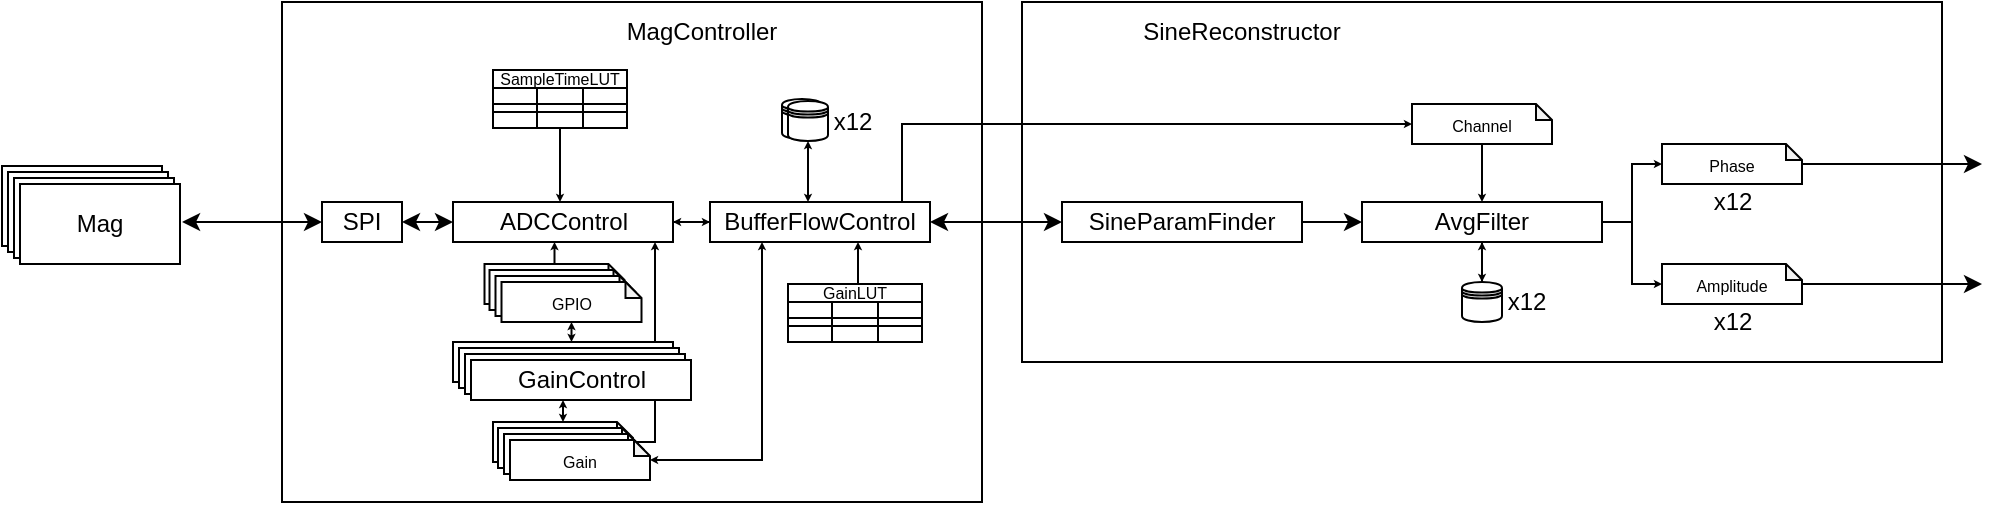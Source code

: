 <mxfile version="16.5.2" type="github">
  <diagram id="_r8XOjYKCb9jm8NdZ3VQ" name="Page-1">
    <mxGraphModel dx="1385" dy="683" grid="1" gridSize="10" guides="1" tooltips="1" connect="1" arrows="1" fold="1" page="1" pageScale="1" pageWidth="850" pageHeight="1100" math="0" shadow="0">
      <root>
        <mxCell id="0" />
        <mxCell id="1" parent="0" />
        <mxCell id="w4eV3lWf4iAlqLoHoULJ-101" value="" style="rounded=0;whiteSpace=wrap;html=1;fontSize=12;" parent="1" vertex="1">
          <mxGeometry x="700" y="130" width="460" height="180" as="geometry" />
        </mxCell>
        <mxCell id="w4eV3lWf4iAlqLoHoULJ-2" value="&lt;div&gt;Mag&lt;/div&gt;" style="rounded=0;whiteSpace=wrap;html=1;" parent="1" vertex="1">
          <mxGeometry x="190" y="212" width="80" height="40" as="geometry" />
        </mxCell>
        <mxCell id="w4eV3lWf4iAlqLoHoULJ-3" value="&lt;div&gt;Mag&lt;/div&gt;" style="rounded=0;whiteSpace=wrap;html=1;" parent="1" vertex="1">
          <mxGeometry x="193" y="215" width="80" height="40" as="geometry" />
        </mxCell>
        <mxCell id="w4eV3lWf4iAlqLoHoULJ-4" value="&lt;div&gt;Mag&lt;/div&gt;" style="rounded=0;whiteSpace=wrap;html=1;" parent="1" vertex="1">
          <mxGeometry x="196" y="218" width="80" height="40" as="geometry" />
        </mxCell>
        <mxCell id="w4eV3lWf4iAlqLoHoULJ-5" value="&lt;div&gt;Mag&lt;/div&gt;" style="rounded=0;whiteSpace=wrap;html=1;" parent="1" vertex="1">
          <mxGeometry x="199" y="221" width="80" height="40" as="geometry" />
        </mxCell>
        <mxCell id="w4eV3lWf4iAlqLoHoULJ-10" value="" style="rounded=0;whiteSpace=wrap;html=1;" parent="1" vertex="1">
          <mxGeometry x="330" y="130" width="350" height="250" as="geometry" />
        </mxCell>
        <mxCell id="w4eV3lWf4iAlqLoHoULJ-11" value="MagController" style="text;html=1;strokeColor=none;fillColor=none;align=center;verticalAlign=middle;whiteSpace=wrap;rounded=0;" parent="1" vertex="1">
          <mxGeometry x="500" y="130" width="80" height="30" as="geometry" />
        </mxCell>
        <mxCell id="w4eV3lWf4iAlqLoHoULJ-24" style="edgeStyle=orthogonalEdgeStyle;rounded=0;orthogonalLoop=1;jettySize=auto;html=1;fontSize=8;startArrow=classic;startFill=1;entryX=0.5;entryY=1;entryDx=0;entryDy=0;entryPerimeter=0;endSize=1;startSize=1;" parent="1" source="w4eV3lWf4iAlqLoHoULJ-12" target="w4eV3lWf4iAlqLoHoULJ-22" edge="1">
          <mxGeometry relative="1" as="geometry">
            <Array as="points">
              <mxPoint x="475" y="300" />
              <mxPoint x="475" y="300" />
            </Array>
          </mxGeometry>
        </mxCell>
        <mxCell id="w4eV3lWf4iAlqLoHoULJ-17" style="edgeStyle=orthogonalEdgeStyle;rounded=0;orthogonalLoop=1;jettySize=auto;html=1;startArrow=classic;startFill=1;" parent="1" source="w4eV3lWf4iAlqLoHoULJ-13" target="w4eV3lWf4iAlqLoHoULJ-1" edge="1">
          <mxGeometry relative="1" as="geometry" />
        </mxCell>
        <mxCell id="w4eV3lWf4iAlqLoHoULJ-54" style="edgeStyle=orthogonalEdgeStyle;rounded=0;orthogonalLoop=1;jettySize=auto;html=1;fontSize=8;startArrow=classic;startFill=1;startSize=1;endSize=1;" parent="1" source="w4eV3lWf4iAlqLoHoULJ-13" target="w4eV3lWf4iAlqLoHoULJ-52" edge="1">
          <mxGeometry relative="1" as="geometry" />
        </mxCell>
        <mxCell id="w4eV3lWf4iAlqLoHoULJ-98" style="edgeStyle=orthogonalEdgeStyle;rounded=0;orthogonalLoop=1;jettySize=auto;html=1;fontSize=8;startArrow=classic;startFill=1;endArrow=none;endFill=0;startSize=1;endSize=1;" parent="1" source="w4eV3lWf4iAlqLoHoULJ-13" target="w4eV3lWf4iAlqLoHoULJ-84" edge="1">
          <mxGeometry relative="1" as="geometry">
            <Array as="points">
              <mxPoint x="469" y="220" />
              <mxPoint x="469" y="220" />
            </Array>
          </mxGeometry>
        </mxCell>
        <mxCell id="w4eV3lWf4iAlqLoHoULJ-13" value="ADCControl" style="rounded=0;whiteSpace=wrap;html=1;" parent="1" vertex="1">
          <mxGeometry x="415.5" y="230" width="110" height="20" as="geometry" />
        </mxCell>
        <mxCell id="w4eV3lWf4iAlqLoHoULJ-25" style="edgeStyle=orthogonalEdgeStyle;rounded=0;orthogonalLoop=1;jettySize=auto;html=1;fontSize=8;startArrow=none;startFill=0;endSize=1;" parent="1" source="w4eV3lWf4iAlqLoHoULJ-19" target="w4eV3lWf4iAlqLoHoULJ-13" edge="1">
          <mxGeometry relative="1" as="geometry">
            <Array as="points">
              <mxPoint x="471" y="250" />
              <mxPoint x="471" y="250" />
            </Array>
          </mxGeometry>
        </mxCell>
        <mxCell id="w4eV3lWf4iAlqLoHoULJ-19" value="&lt;font style=&quot;font-size: 8px&quot;&gt;Mag_GPIO&lt;/font&gt;" style="shape=note;whiteSpace=wrap;html=1;backgroundOutline=1;darkOpacity=0.05;size=8;" parent="1" vertex="1">
          <mxGeometry x="431.25" y="261" width="70" height="20" as="geometry" />
        </mxCell>
        <mxCell id="w4eV3lWf4iAlqLoHoULJ-20" value="&lt;font style=&quot;font-size: 8px&quot;&gt;Mag_GPIO&lt;/font&gt;" style="shape=note;whiteSpace=wrap;html=1;backgroundOutline=1;darkOpacity=0.05;size=8;" parent="1" vertex="1">
          <mxGeometry x="433.75" y="264" width="70" height="20" as="geometry" />
        </mxCell>
        <mxCell id="w4eV3lWf4iAlqLoHoULJ-21" value="&lt;font style=&quot;font-size: 8px&quot;&gt;Mag_GPIO&lt;/font&gt;" style="shape=note;whiteSpace=wrap;html=1;backgroundOutline=1;darkOpacity=0.05;size=8;" parent="1" vertex="1">
          <mxGeometry x="436.75" y="267" width="70" height="20" as="geometry" />
        </mxCell>
        <mxCell id="w4eV3lWf4iAlqLoHoULJ-22" value="&lt;font style=&quot;font-size: 8px&quot;&gt;GPIO&lt;/font&gt;" style="shape=note;whiteSpace=wrap;html=1;backgroundOutline=1;darkOpacity=0.05;size=8;" parent="1" vertex="1">
          <mxGeometry x="439.75" y="270" width="70" height="20" as="geometry" />
        </mxCell>
        <mxCell id="w4eV3lWf4iAlqLoHoULJ-30" style="edgeStyle=orthogonalEdgeStyle;rounded=0;orthogonalLoop=1;jettySize=auto;html=1;fontSize=8;startArrow=classic;startFill=1;endSize=1;startSize=1;" parent="1" source="w4eV3lWf4iAlqLoHoULJ-26" target="w4eV3lWf4iAlqLoHoULJ-16" edge="1">
          <mxGeometry relative="1" as="geometry">
            <Array as="points">
              <mxPoint x="471" y="340" />
              <mxPoint x="471" y="340" />
            </Array>
          </mxGeometry>
        </mxCell>
        <mxCell id="JmXINCAq21Bisdr1t0Gu-1" style="edgeStyle=orthogonalEdgeStyle;rounded=0;orthogonalLoop=1;jettySize=auto;html=1;endSize=1;" edge="1" parent="1">
          <mxGeometry relative="1" as="geometry">
            <mxPoint x="502" y="350" as="sourcePoint" />
            <mxPoint x="516.5" y="250" as="targetPoint" />
            <Array as="points">
              <mxPoint x="516.5" y="350" />
            </Array>
          </mxGeometry>
        </mxCell>
        <mxCell id="w4eV3lWf4iAlqLoHoULJ-26" value="Gain" style="shape=note;whiteSpace=wrap;html=1;backgroundOutline=1;darkOpacity=0.05;size=8;" parent="1" vertex="1">
          <mxGeometry x="435.5" y="340" width="70" height="20" as="geometry" />
        </mxCell>
        <mxCell id="w4eV3lWf4iAlqLoHoULJ-27" value="Gain" style="shape=note;whiteSpace=wrap;html=1;backgroundOutline=1;darkOpacity=0.05;size=8;" parent="1" vertex="1">
          <mxGeometry x="438" y="343" width="70" height="20" as="geometry" />
        </mxCell>
        <mxCell id="w4eV3lWf4iAlqLoHoULJ-28" value="Gain" style="shape=note;whiteSpace=wrap;html=1;backgroundOutline=1;darkOpacity=0.05;size=8;" parent="1" vertex="1">
          <mxGeometry x="441" y="346" width="70" height="20" as="geometry" />
        </mxCell>
        <mxCell id="w4eV3lWf4iAlqLoHoULJ-29" value="&lt;font style=&quot;font-size: 8px&quot;&gt;Gain&lt;/font&gt;" style="shape=note;whiteSpace=wrap;html=1;backgroundOutline=1;darkOpacity=0.05;size=8;" parent="1" vertex="1">
          <mxGeometry x="444" y="349" width="70" height="20" as="geometry" />
        </mxCell>
        <mxCell id="w4eV3lWf4iAlqLoHoULJ-32" value="" style="shape=datastore;whiteSpace=wrap;html=1;fontSize=8;" parent="1" vertex="1">
          <mxGeometry x="580" y="178.5" width="20" height="20" as="geometry" />
        </mxCell>
        <mxCell id="w4eV3lWf4iAlqLoHoULJ-33" value="" style="shape=datastore;whiteSpace=wrap;html=1;fontSize=8;" parent="1" vertex="1">
          <mxGeometry x="583" y="179.5" width="20" height="20" as="geometry" />
        </mxCell>
        <mxCell id="w4eV3lWf4iAlqLoHoULJ-53" style="edgeStyle=orthogonalEdgeStyle;rounded=0;orthogonalLoop=1;jettySize=auto;html=1;fontSize=8;startArrow=classic;startFill=1;startSize=1;endSize=1;" parent="1" source="w4eV3lWf4iAlqLoHoULJ-52" target="w4eV3lWf4iAlqLoHoULJ-33" edge="1">
          <mxGeometry relative="1" as="geometry">
            <mxPoint x="593" y="218.5" as="targetPoint" />
            <Array as="points">
              <mxPoint x="593" y="220" />
              <mxPoint x="593" y="220" />
            </Array>
          </mxGeometry>
        </mxCell>
        <mxCell id="w4eV3lWf4iAlqLoHoULJ-55" style="edgeStyle=orthogonalEdgeStyle;rounded=0;orthogonalLoop=1;jettySize=auto;html=1;fontSize=8;startArrow=classic;startFill=1;startSize=1;endSize=1;" parent="1" source="w4eV3lWf4iAlqLoHoULJ-52" target="w4eV3lWf4iAlqLoHoULJ-29" edge="1">
          <mxGeometry relative="1" as="geometry">
            <Array as="points">
              <mxPoint x="570" y="359" />
            </Array>
          </mxGeometry>
        </mxCell>
        <mxCell id="w4eV3lWf4iAlqLoHoULJ-69" style="edgeStyle=orthogonalEdgeStyle;rounded=0;orthogonalLoop=1;jettySize=auto;html=1;fontSize=8;startArrow=classic;startFill=1;startSize=1;endSize=1;endArrow=none;endFill=0;" parent="1" source="w4eV3lWf4iAlqLoHoULJ-52" target="w4eV3lWf4iAlqLoHoULJ-70" edge="1">
          <mxGeometry relative="1" as="geometry">
            <mxPoint x="615.3" y="271.832" as="targetPoint" />
            <Array as="points">
              <mxPoint x="618" y="260" />
              <mxPoint x="618" y="260" />
            </Array>
          </mxGeometry>
        </mxCell>
        <mxCell id="w4eV3lWf4iAlqLoHoULJ-100" style="edgeStyle=orthogonalEdgeStyle;rounded=0;orthogonalLoop=1;jettySize=auto;html=1;fontSize=8;startArrow=classic;startFill=1;endArrow=classic;endFill=1;startSize=6;endSize=6;" parent="1" source="w4eV3lWf4iAlqLoHoULJ-52" target="w4eV3lWf4iAlqLoHoULJ-99" edge="1">
          <mxGeometry relative="1" as="geometry" />
        </mxCell>
        <mxCell id="w4eV3lWf4iAlqLoHoULJ-105" style="edgeStyle=orthogonalEdgeStyle;rounded=0;orthogonalLoop=1;jettySize=auto;html=1;fontSize=12;startArrow=none;startFill=0;endArrow=classic;endFill=1;startSize=5;endSize=1;" parent="1" source="w4eV3lWf4iAlqLoHoULJ-52" target="w4eV3lWf4iAlqLoHoULJ-103" edge="1">
          <mxGeometry relative="1" as="geometry">
            <Array as="points">
              <mxPoint x="640" y="191" />
            </Array>
          </mxGeometry>
        </mxCell>
        <mxCell id="w4eV3lWf4iAlqLoHoULJ-52" value="BufferFlowControl" style="rounded=0;whiteSpace=wrap;html=1;" parent="1" vertex="1">
          <mxGeometry x="544" y="230" width="110" height="20" as="geometry" />
        </mxCell>
        <mxCell id="w4eV3lWf4iAlqLoHoULJ-70" value="GainLUT" style="shape=table;startSize=9;container=1;collapsible=0;childLayout=tableLayout;fontStyle=0;align=center;fontSize=8;" parent="1" vertex="1">
          <mxGeometry x="583" y="271" width="67" height="29" as="geometry" />
        </mxCell>
        <mxCell id="w4eV3lWf4iAlqLoHoULJ-71" value="" style="shape=tableRow;horizontal=0;startSize=0;swimlaneHead=0;swimlaneBody=0;top=0;left=0;bottom=0;right=0;collapsible=0;dropTarget=0;fillColor=none;points=[[0,0.5],[1,0.5]];portConstraint=eastwest;fontSize=8;" parent="w4eV3lWf4iAlqLoHoULJ-70" vertex="1">
          <mxGeometry y="9" width="67" height="8" as="geometry" />
        </mxCell>
        <mxCell id="w4eV3lWf4iAlqLoHoULJ-72" value="" style="shape=partialRectangle;html=1;whiteSpace=wrap;connectable=0;fillColor=none;top=0;left=0;bottom=0;right=0;overflow=hidden;fontSize=8;" parent="w4eV3lWf4iAlqLoHoULJ-71" vertex="1">
          <mxGeometry width="22" height="8" as="geometry">
            <mxRectangle width="22" height="8" as="alternateBounds" />
          </mxGeometry>
        </mxCell>
        <mxCell id="w4eV3lWf4iAlqLoHoULJ-73" value="" style="shape=partialRectangle;html=1;whiteSpace=wrap;connectable=0;fillColor=none;top=0;left=0;bottom=0;right=0;overflow=hidden;fontSize=8;" parent="w4eV3lWf4iAlqLoHoULJ-71" vertex="1">
          <mxGeometry x="22" width="23" height="8" as="geometry">
            <mxRectangle width="23" height="8" as="alternateBounds" />
          </mxGeometry>
        </mxCell>
        <mxCell id="w4eV3lWf4iAlqLoHoULJ-74" value="" style="shape=partialRectangle;html=1;whiteSpace=wrap;connectable=0;fillColor=none;top=0;left=0;bottom=0;right=0;overflow=hidden;fontSize=8;" parent="w4eV3lWf4iAlqLoHoULJ-71" vertex="1">
          <mxGeometry x="45" width="22" height="8" as="geometry">
            <mxRectangle width="22" height="8" as="alternateBounds" />
          </mxGeometry>
        </mxCell>
        <mxCell id="w4eV3lWf4iAlqLoHoULJ-75" value="" style="shape=tableRow;horizontal=0;startSize=0;swimlaneHead=0;swimlaneBody=0;top=0;left=0;bottom=0;right=0;collapsible=0;dropTarget=0;fillColor=none;points=[[0,0.5],[1,0.5]];portConstraint=eastwest;fontSize=8;" parent="w4eV3lWf4iAlqLoHoULJ-70" vertex="1">
          <mxGeometry y="17" width="67" height="4" as="geometry" />
        </mxCell>
        <mxCell id="w4eV3lWf4iAlqLoHoULJ-76" value="" style="shape=partialRectangle;html=1;whiteSpace=wrap;connectable=0;fillColor=none;top=0;left=0;bottom=0;right=0;overflow=hidden;fontSize=8;" parent="w4eV3lWf4iAlqLoHoULJ-75" vertex="1">
          <mxGeometry width="22" height="4" as="geometry">
            <mxRectangle width="22" height="4" as="alternateBounds" />
          </mxGeometry>
        </mxCell>
        <mxCell id="w4eV3lWf4iAlqLoHoULJ-77" value="" style="shape=partialRectangle;html=1;whiteSpace=wrap;connectable=0;fillColor=none;top=0;left=0;bottom=0;right=0;overflow=hidden;fontSize=8;" parent="w4eV3lWf4iAlqLoHoULJ-75" vertex="1">
          <mxGeometry x="22" width="23" height="4" as="geometry">
            <mxRectangle width="23" height="4" as="alternateBounds" />
          </mxGeometry>
        </mxCell>
        <mxCell id="w4eV3lWf4iAlqLoHoULJ-78" value="" style="shape=partialRectangle;html=1;whiteSpace=wrap;connectable=0;fillColor=none;top=0;left=0;bottom=0;right=0;overflow=hidden;fontSize=8;" parent="w4eV3lWf4iAlqLoHoULJ-75" vertex="1">
          <mxGeometry x="45" width="22" height="4" as="geometry">
            <mxRectangle width="22" height="4" as="alternateBounds" />
          </mxGeometry>
        </mxCell>
        <mxCell id="w4eV3lWf4iAlqLoHoULJ-79" value="" style="shape=tableRow;horizontal=0;startSize=0;swimlaneHead=0;swimlaneBody=0;top=0;left=0;bottom=0;right=0;collapsible=0;dropTarget=0;fillColor=none;points=[[0,0.5],[1,0.5]];portConstraint=eastwest;fontSize=8;" parent="w4eV3lWf4iAlqLoHoULJ-70" vertex="1">
          <mxGeometry y="21" width="67" height="8" as="geometry" />
        </mxCell>
        <mxCell id="w4eV3lWf4iAlqLoHoULJ-80" value="" style="shape=partialRectangle;html=1;whiteSpace=wrap;connectable=0;fillColor=none;top=0;left=0;bottom=0;right=0;overflow=hidden;fontSize=8;" parent="w4eV3lWf4iAlqLoHoULJ-79" vertex="1">
          <mxGeometry width="22" height="8" as="geometry">
            <mxRectangle width="22" height="8" as="alternateBounds" />
          </mxGeometry>
        </mxCell>
        <mxCell id="w4eV3lWf4iAlqLoHoULJ-81" value="" style="shape=partialRectangle;html=1;whiteSpace=wrap;connectable=0;fillColor=none;top=0;left=0;bottom=0;right=0;overflow=hidden;fontSize=8;" parent="w4eV3lWf4iAlqLoHoULJ-79" vertex="1">
          <mxGeometry x="22" width="23" height="8" as="geometry">
            <mxRectangle width="23" height="8" as="alternateBounds" />
          </mxGeometry>
        </mxCell>
        <mxCell id="w4eV3lWf4iAlqLoHoULJ-82" value="" style="shape=partialRectangle;html=1;whiteSpace=wrap;connectable=0;fillColor=none;top=0;left=0;bottom=0;right=0;overflow=hidden;fontSize=8;" parent="w4eV3lWf4iAlqLoHoULJ-79" vertex="1">
          <mxGeometry x="45" width="22" height="8" as="geometry">
            <mxRectangle width="22" height="8" as="alternateBounds" />
          </mxGeometry>
        </mxCell>
        <mxCell id="w4eV3lWf4iAlqLoHoULJ-84" value="SampleTimeLUT" style="shape=table;startSize=9;container=1;collapsible=0;childLayout=tableLayout;fontStyle=0;align=center;fontSize=8;" parent="1" vertex="1">
          <mxGeometry x="435.5" y="164" width="67" height="29" as="geometry" />
        </mxCell>
        <mxCell id="w4eV3lWf4iAlqLoHoULJ-85" value="" style="shape=tableRow;horizontal=0;startSize=0;swimlaneHead=0;swimlaneBody=0;top=0;left=0;bottom=0;right=0;collapsible=0;dropTarget=0;fillColor=none;points=[[0,0.5],[1,0.5]];portConstraint=eastwest;fontSize=8;" parent="w4eV3lWf4iAlqLoHoULJ-84" vertex="1">
          <mxGeometry y="9" width="67" height="8" as="geometry" />
        </mxCell>
        <mxCell id="w4eV3lWf4iAlqLoHoULJ-86" value="" style="shape=partialRectangle;html=1;whiteSpace=wrap;connectable=0;fillColor=none;top=0;left=0;bottom=0;right=0;overflow=hidden;fontSize=8;" parent="w4eV3lWf4iAlqLoHoULJ-85" vertex="1">
          <mxGeometry width="22" height="8" as="geometry">
            <mxRectangle width="22" height="8" as="alternateBounds" />
          </mxGeometry>
        </mxCell>
        <mxCell id="w4eV3lWf4iAlqLoHoULJ-87" value="" style="shape=partialRectangle;html=1;whiteSpace=wrap;connectable=0;fillColor=none;top=0;left=0;bottom=0;right=0;overflow=hidden;fontSize=8;" parent="w4eV3lWf4iAlqLoHoULJ-85" vertex="1">
          <mxGeometry x="22" width="23" height="8" as="geometry">
            <mxRectangle width="23" height="8" as="alternateBounds" />
          </mxGeometry>
        </mxCell>
        <mxCell id="w4eV3lWf4iAlqLoHoULJ-88" value="" style="shape=partialRectangle;html=1;whiteSpace=wrap;connectable=0;fillColor=none;top=0;left=0;bottom=0;right=0;overflow=hidden;fontSize=8;" parent="w4eV3lWf4iAlqLoHoULJ-85" vertex="1">
          <mxGeometry x="45" width="22" height="8" as="geometry">
            <mxRectangle width="22" height="8" as="alternateBounds" />
          </mxGeometry>
        </mxCell>
        <mxCell id="w4eV3lWf4iAlqLoHoULJ-89" value="" style="shape=tableRow;horizontal=0;startSize=0;swimlaneHead=0;swimlaneBody=0;top=0;left=0;bottom=0;right=0;collapsible=0;dropTarget=0;fillColor=none;points=[[0,0.5],[1,0.5]];portConstraint=eastwest;fontSize=8;" parent="w4eV3lWf4iAlqLoHoULJ-84" vertex="1">
          <mxGeometry y="17" width="67" height="4" as="geometry" />
        </mxCell>
        <mxCell id="w4eV3lWf4iAlqLoHoULJ-90" value="" style="shape=partialRectangle;html=1;whiteSpace=wrap;connectable=0;fillColor=none;top=0;left=0;bottom=0;right=0;overflow=hidden;fontSize=8;" parent="w4eV3lWf4iAlqLoHoULJ-89" vertex="1">
          <mxGeometry width="22" height="4" as="geometry">
            <mxRectangle width="22" height="4" as="alternateBounds" />
          </mxGeometry>
        </mxCell>
        <mxCell id="w4eV3lWf4iAlqLoHoULJ-91" value="" style="shape=partialRectangle;html=1;whiteSpace=wrap;connectable=0;fillColor=none;top=0;left=0;bottom=0;right=0;overflow=hidden;fontSize=8;" parent="w4eV3lWf4iAlqLoHoULJ-89" vertex="1">
          <mxGeometry x="22" width="23" height="4" as="geometry">
            <mxRectangle width="23" height="4" as="alternateBounds" />
          </mxGeometry>
        </mxCell>
        <mxCell id="w4eV3lWf4iAlqLoHoULJ-92" value="" style="shape=partialRectangle;html=1;whiteSpace=wrap;connectable=0;fillColor=none;top=0;left=0;bottom=0;right=0;overflow=hidden;fontSize=8;" parent="w4eV3lWf4iAlqLoHoULJ-89" vertex="1">
          <mxGeometry x="45" width="22" height="4" as="geometry">
            <mxRectangle width="22" height="4" as="alternateBounds" />
          </mxGeometry>
        </mxCell>
        <mxCell id="w4eV3lWf4iAlqLoHoULJ-93" value="" style="shape=tableRow;horizontal=0;startSize=0;swimlaneHead=0;swimlaneBody=0;top=0;left=0;bottom=0;right=0;collapsible=0;dropTarget=0;fillColor=none;points=[[0,0.5],[1,0.5]];portConstraint=eastwest;fontSize=8;" parent="w4eV3lWf4iAlqLoHoULJ-84" vertex="1">
          <mxGeometry y="21" width="67" height="8" as="geometry" />
        </mxCell>
        <mxCell id="w4eV3lWf4iAlqLoHoULJ-94" value="" style="shape=partialRectangle;html=1;whiteSpace=wrap;connectable=0;fillColor=none;top=0;left=0;bottom=0;right=0;overflow=hidden;fontSize=8;" parent="w4eV3lWf4iAlqLoHoULJ-93" vertex="1">
          <mxGeometry width="22" height="8" as="geometry">
            <mxRectangle width="22" height="8" as="alternateBounds" />
          </mxGeometry>
        </mxCell>
        <mxCell id="w4eV3lWf4iAlqLoHoULJ-95" value="" style="shape=partialRectangle;html=1;whiteSpace=wrap;connectable=0;fillColor=none;top=0;left=0;bottom=0;right=0;overflow=hidden;fontSize=8;" parent="w4eV3lWf4iAlqLoHoULJ-93" vertex="1">
          <mxGeometry x="22" width="23" height="8" as="geometry">
            <mxRectangle width="23" height="8" as="alternateBounds" />
          </mxGeometry>
        </mxCell>
        <mxCell id="w4eV3lWf4iAlqLoHoULJ-96" value="" style="shape=partialRectangle;html=1;whiteSpace=wrap;connectable=0;fillColor=none;top=0;left=0;bottom=0;right=0;overflow=hidden;fontSize=8;" parent="w4eV3lWf4iAlqLoHoULJ-93" vertex="1">
          <mxGeometry x="45" width="22" height="8" as="geometry">
            <mxRectangle width="22" height="8" as="alternateBounds" />
          </mxGeometry>
        </mxCell>
        <mxCell id="w4eV3lWf4iAlqLoHoULJ-108" style="edgeStyle=orthogonalEdgeStyle;rounded=0;orthogonalLoop=1;jettySize=auto;html=1;fontSize=12;startArrow=none;startFill=0;endArrow=classic;endFill=1;startSize=6;endSize=6;" parent="1" source="w4eV3lWf4iAlqLoHoULJ-99" target="w4eV3lWf4iAlqLoHoULJ-107" edge="1">
          <mxGeometry relative="1" as="geometry" />
        </mxCell>
        <mxCell id="w4eV3lWf4iAlqLoHoULJ-99" value="&lt;font style=&quot;font-size: 12px&quot;&gt;SineParamFinder&lt;/font&gt;" style="rounded=0;whiteSpace=wrap;html=1;fontSize=8;" parent="1" vertex="1">
          <mxGeometry x="720" y="230" width="120" height="20" as="geometry" />
        </mxCell>
        <mxCell id="w4eV3lWf4iAlqLoHoULJ-102" value="SineReconstructor" style="text;html=1;strokeColor=none;fillColor=none;align=center;verticalAlign=middle;whiteSpace=wrap;rounded=0;fontSize=12;" parent="1" vertex="1">
          <mxGeometry x="755" y="130" width="110" height="30" as="geometry" />
        </mxCell>
        <mxCell id="w4eV3lWf4iAlqLoHoULJ-112" style="edgeStyle=orthogonalEdgeStyle;rounded=0;orthogonalLoop=1;jettySize=auto;html=1;fontSize=12;startArrow=none;startFill=0;endArrow=classic;endFill=1;startSize=1;endSize=1;" parent="1" source="w4eV3lWf4iAlqLoHoULJ-103" target="w4eV3lWf4iAlqLoHoULJ-107" edge="1">
          <mxGeometry relative="1" as="geometry">
            <Array as="points">
              <mxPoint x="930" y="184" />
              <mxPoint x="930" y="184" />
            </Array>
          </mxGeometry>
        </mxCell>
        <mxCell id="w4eV3lWf4iAlqLoHoULJ-103" value="&lt;font style=&quot;font-size: 8px&quot;&gt;Channel&lt;/font&gt;" style="shape=note;whiteSpace=wrap;html=1;backgroundOutline=1;darkOpacity=0.05;size=8;" parent="1" vertex="1">
          <mxGeometry x="895" y="181" width="70" height="20" as="geometry" />
        </mxCell>
        <mxCell id="w4eV3lWf4iAlqLoHoULJ-104" value="x12" style="text;html=1;align=center;verticalAlign=middle;resizable=0;points=[];autosize=1;strokeColor=none;fillColor=none;fontSize=12;" parent="1" vertex="1">
          <mxGeometry x="600" y="179.5" width="30" height="20" as="geometry" />
        </mxCell>
        <mxCell id="w4eV3lWf4iAlqLoHoULJ-111" style="edgeStyle=orthogonalEdgeStyle;rounded=0;orthogonalLoop=1;jettySize=auto;html=1;entryX=0.5;entryY=0;entryDx=0;entryDy=0;fontSize=12;startArrow=classic;startFill=1;endArrow=classic;endFill=1;startSize=1;endSize=1;" parent="1" source="w4eV3lWf4iAlqLoHoULJ-107" target="w4eV3lWf4iAlqLoHoULJ-109" edge="1">
          <mxGeometry relative="1" as="geometry" />
        </mxCell>
        <mxCell id="w4eV3lWf4iAlqLoHoULJ-117" style="edgeStyle=orthogonalEdgeStyle;rounded=0;orthogonalLoop=1;jettySize=auto;html=1;fontSize=8;startArrow=none;startFill=0;endArrow=classic;endFill=1;startSize=1;endSize=1;" parent="1" source="w4eV3lWf4iAlqLoHoULJ-107" target="w4eV3lWf4iAlqLoHoULJ-115" edge="1">
          <mxGeometry relative="1" as="geometry">
            <Array as="points">
              <mxPoint x="1005" y="240" />
              <mxPoint x="1005" y="211" />
            </Array>
          </mxGeometry>
        </mxCell>
        <mxCell id="w4eV3lWf4iAlqLoHoULJ-118" style="edgeStyle=orthogonalEdgeStyle;rounded=0;orthogonalLoop=1;jettySize=auto;html=1;fontSize=8;startArrow=none;startFill=0;endArrow=classic;endFill=1;startSize=1;endSize=1;" parent="1" source="w4eV3lWf4iAlqLoHoULJ-107" target="w4eV3lWf4iAlqLoHoULJ-116" edge="1">
          <mxGeometry relative="1" as="geometry">
            <Array as="points">
              <mxPoint x="1005" y="240" />
              <mxPoint x="1005" y="271" />
            </Array>
          </mxGeometry>
        </mxCell>
        <mxCell id="w4eV3lWf4iAlqLoHoULJ-107" value="&lt;font style=&quot;font-size: 12px&quot;&gt;AvgFilter&lt;/font&gt;" style="rounded=0;whiteSpace=wrap;html=1;fontSize=8;" parent="1" vertex="1">
          <mxGeometry x="870" y="230" width="120" height="20" as="geometry" />
        </mxCell>
        <mxCell id="w4eV3lWf4iAlqLoHoULJ-109" value="" style="shape=datastore;whiteSpace=wrap;html=1;fontSize=8;" parent="1" vertex="1">
          <mxGeometry x="920" y="270" width="20" height="20" as="geometry" />
        </mxCell>
        <mxCell id="w4eV3lWf4iAlqLoHoULJ-110" value="x12" style="text;html=1;align=center;verticalAlign=middle;resizable=0;points=[];autosize=1;strokeColor=none;fillColor=none;fontSize=12;" parent="1" vertex="1">
          <mxGeometry x="937" y="270" width="30" height="20" as="geometry" />
        </mxCell>
        <mxCell id="VT6kWc_rQvtclnDdkEzb-3" style="edgeStyle=orthogonalEdgeStyle;rounded=0;orthogonalLoop=1;jettySize=auto;html=1;fontSize=8;startArrow=none;startFill=0;endArrow=classic;endFill=1;startSize=1;endSize=6;" parent="1" source="w4eV3lWf4iAlqLoHoULJ-115" edge="1">
          <mxGeometry relative="1" as="geometry">
            <mxPoint x="1180" y="211" as="targetPoint" />
          </mxGeometry>
        </mxCell>
        <mxCell id="w4eV3lWf4iAlqLoHoULJ-115" value="&lt;font style=&quot;font-size: 8px&quot;&gt;Phase&lt;/font&gt;" style="shape=note;whiteSpace=wrap;html=1;backgroundOutline=1;darkOpacity=0.05;size=8;" parent="1" vertex="1">
          <mxGeometry x="1020" y="201" width="70" height="20" as="geometry" />
        </mxCell>
        <mxCell id="VT6kWc_rQvtclnDdkEzb-4" style="edgeStyle=orthogonalEdgeStyle;rounded=0;orthogonalLoop=1;jettySize=auto;html=1;fontSize=8;startArrow=none;startFill=0;endArrow=classic;endFill=1;startSize=1;endSize=6;" parent="1" source="w4eV3lWf4iAlqLoHoULJ-116" edge="1">
          <mxGeometry relative="1" as="geometry">
            <mxPoint x="1180" y="271" as="targetPoint" />
          </mxGeometry>
        </mxCell>
        <mxCell id="w4eV3lWf4iAlqLoHoULJ-116" value="&lt;font style=&quot;font-size: 8px&quot;&gt;Amplitude&lt;/font&gt;" style="shape=note;whiteSpace=wrap;html=1;backgroundOutline=1;darkOpacity=0.05;size=8;" parent="1" vertex="1">
          <mxGeometry x="1020" y="261" width="70" height="20" as="geometry" />
        </mxCell>
        <mxCell id="VT6kWc_rQvtclnDdkEzb-1" value="x12" style="text;html=1;align=center;verticalAlign=middle;resizable=0;points=[];autosize=1;strokeColor=none;fillColor=none;fontSize=12;" parent="1" vertex="1">
          <mxGeometry x="1040" y="220" width="30" height="20" as="geometry" />
        </mxCell>
        <mxCell id="VT6kWc_rQvtclnDdkEzb-2" value="x12" style="text;html=1;align=center;verticalAlign=middle;resizable=0;points=[];autosize=1;strokeColor=none;fillColor=none;fontSize=12;" parent="1" vertex="1">
          <mxGeometry x="1040" y="280" width="30" height="20" as="geometry" />
        </mxCell>
        <mxCell id="w4eV3lWf4iAlqLoHoULJ-12" value="GainChange_FSM" style="rounded=0;whiteSpace=wrap;html=1;" parent="1" vertex="1">
          <mxGeometry x="415.5" y="300" width="110" height="20" as="geometry" />
        </mxCell>
        <mxCell id="w4eV3lWf4iAlqLoHoULJ-14" value="GainChange_FSM" style="rounded=0;whiteSpace=wrap;html=1;" parent="1" vertex="1">
          <mxGeometry x="418.5" y="303" width="110" height="20" as="geometry" />
        </mxCell>
        <mxCell id="w4eV3lWf4iAlqLoHoULJ-15" value="GainChange_FSM" style="rounded=0;whiteSpace=wrap;html=1;" parent="1" vertex="1">
          <mxGeometry x="421.5" y="306" width="110" height="20" as="geometry" />
        </mxCell>
        <mxCell id="w4eV3lWf4iAlqLoHoULJ-16" value="GainControl" style="rounded=0;whiteSpace=wrap;html=1;" parent="1" vertex="1">
          <mxGeometry x="424.5" y="309" width="110" height="20" as="geometry" />
        </mxCell>
        <mxCell id="w4eV3lWf4iAlqLoHoULJ-1" value="SPI" style="rounded=0;whiteSpace=wrap;html=1;" parent="1" vertex="1">
          <mxGeometry x="350" y="230" width="40" height="20" as="geometry" />
        </mxCell>
        <mxCell id="w4eV3lWf4iAlqLoHoULJ-31" style="edgeStyle=orthogonalEdgeStyle;rounded=0;orthogonalLoop=1;jettySize=auto;html=1;fontSize=8;startArrow=classic;startFill=1;endSize=6;startSize=6;exitX=1.013;exitY=0.475;exitDx=0;exitDy=0;exitPerimeter=0;" parent="1" source="w4eV3lWf4iAlqLoHoULJ-5" target="w4eV3lWf4iAlqLoHoULJ-1" edge="1">
          <mxGeometry relative="1" as="geometry">
            <mxPoint x="310" y="290" as="sourcePoint" />
            <Array as="points" />
          </mxGeometry>
        </mxCell>
      </root>
    </mxGraphModel>
  </diagram>
</mxfile>
